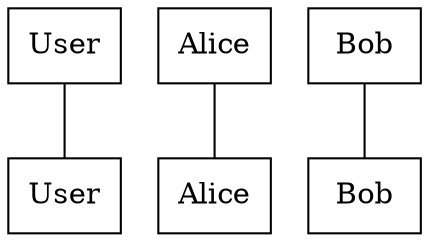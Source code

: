 digraph {
    u_start [shape=box, label="User"];
    u_end [shape=box, label="User"];
    u_start -> u_end [arrowhead=none];

    a_start [shape=box, label="Alice"];
    a_end [shape=box, label="Alice"];
    a_start -> a_end [arrowhead=none];

    b_start [shape=box, label="Bob"];
    b_end [shape=box, label="Bob"];
    b_start -> b_end [arrowhead=none];
}
